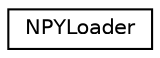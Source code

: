 digraph "Graphical Class Hierarchy"
{
 // LATEX_PDF_SIZE
  edge [fontname="Helvetica",fontsize="10",labelfontname="Helvetica",labelfontsize="10"];
  node [fontname="Helvetica",fontsize="10",shape=record];
  rankdir="LR";
  Node0 [label="NPYLoader",height=0.2,width=0.4,color="black", fillcolor="white", style="filled",URL="$classarm__compute_1_1utils_1_1_n_p_y_loader.xhtml",tooltip="Numpy data loader."];
}
